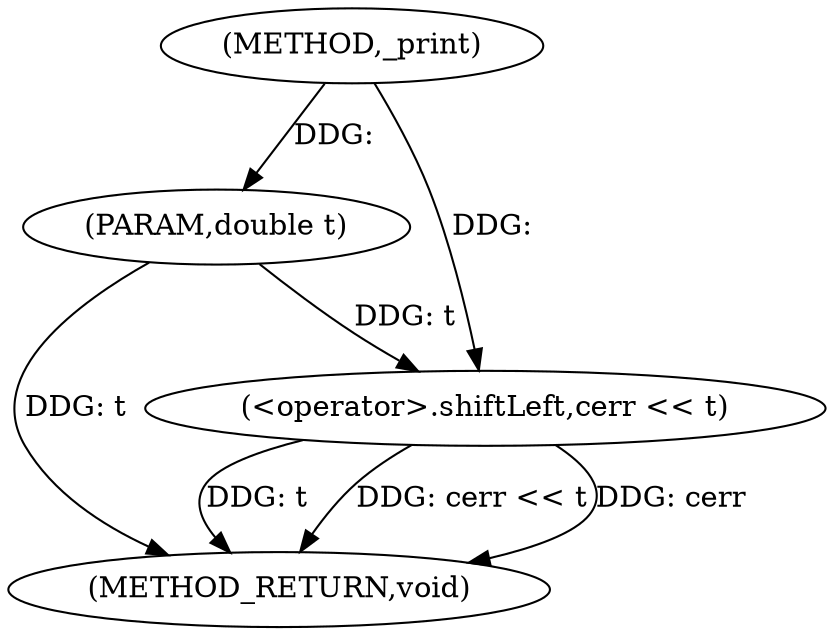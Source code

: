 digraph "_print" {  
"1000144" [label = "(METHOD,_print)" ]
"1000150" [label = "(METHOD_RETURN,void)" ]
"1000145" [label = "(PARAM,double t)" ]
"1000147" [label = "(<operator>.shiftLeft,cerr << t)" ]
  "1000145" -> "1000150"  [ label = "DDG: t"] 
  "1000147" -> "1000150"  [ label = "DDG: t"] 
  "1000147" -> "1000150"  [ label = "DDG: cerr << t"] 
  "1000147" -> "1000150"  [ label = "DDG: cerr"] 
  "1000144" -> "1000145"  [ label = "DDG: "] 
  "1000144" -> "1000147"  [ label = "DDG: "] 
  "1000145" -> "1000147"  [ label = "DDG: t"] 
}
